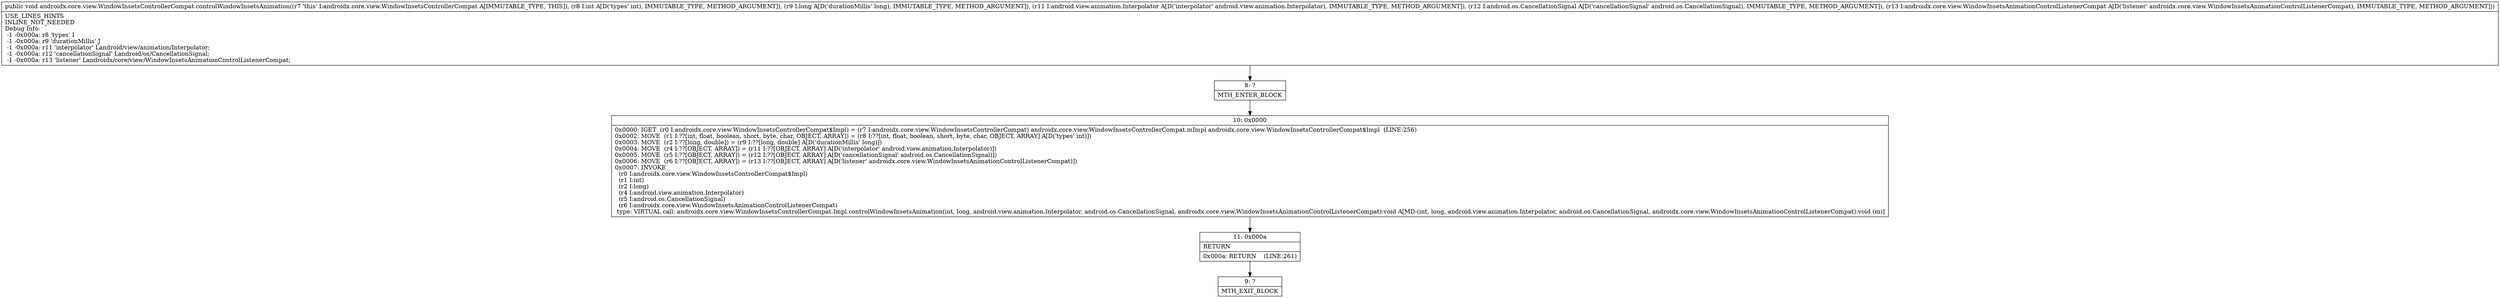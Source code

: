 digraph "CFG forandroidx.core.view.WindowInsetsControllerCompat.controlWindowInsetsAnimation(IJLandroid\/view\/animation\/Interpolator;Landroid\/os\/CancellationSignal;Landroidx\/core\/view\/WindowInsetsAnimationControlListenerCompat;)V" {
Node_8 [shape=record,label="{8\:\ ?|MTH_ENTER_BLOCK\l}"];
Node_10 [shape=record,label="{10\:\ 0x0000|0x0000: IGET  (r0 I:androidx.core.view.WindowInsetsControllerCompat$Impl) = (r7 I:androidx.core.view.WindowInsetsControllerCompat) androidx.core.view.WindowInsetsControllerCompat.mImpl androidx.core.view.WindowInsetsControllerCompat$Impl  (LINE:256)\l0x0002: MOVE  (r1 I:??[int, float, boolean, short, byte, char, OBJECT, ARRAY]) = (r8 I:??[int, float, boolean, short, byte, char, OBJECT, ARRAY] A[D('types' int)]) \l0x0003: MOVE  (r2 I:??[long, double]) = (r9 I:??[long, double] A[D('durationMillis' long)]) \l0x0004: MOVE  (r4 I:??[OBJECT, ARRAY]) = (r11 I:??[OBJECT, ARRAY] A[D('interpolator' android.view.animation.Interpolator)]) \l0x0005: MOVE  (r5 I:??[OBJECT, ARRAY]) = (r12 I:??[OBJECT, ARRAY] A[D('cancellationSignal' android.os.CancellationSignal)]) \l0x0006: MOVE  (r6 I:??[OBJECT, ARRAY]) = (r13 I:??[OBJECT, ARRAY] A[D('listener' androidx.core.view.WindowInsetsAnimationControlListenerCompat)]) \l0x0007: INVOKE  \l  (r0 I:androidx.core.view.WindowInsetsControllerCompat$Impl)\l  (r1 I:int)\l  (r2 I:long)\l  (r4 I:android.view.animation.Interpolator)\l  (r5 I:android.os.CancellationSignal)\l  (r6 I:androidx.core.view.WindowInsetsAnimationControlListenerCompat)\l type: VIRTUAL call: androidx.core.view.WindowInsetsControllerCompat.Impl.controlWindowInsetsAnimation(int, long, android.view.animation.Interpolator, android.os.CancellationSignal, androidx.core.view.WindowInsetsAnimationControlListenerCompat):void A[MD:(int, long, android.view.animation.Interpolator, android.os.CancellationSignal, androidx.core.view.WindowInsetsAnimationControlListenerCompat):void (m)]\l}"];
Node_11 [shape=record,label="{11\:\ 0x000a|RETURN\l|0x000a: RETURN    (LINE:261)\l}"];
Node_9 [shape=record,label="{9\:\ ?|MTH_EXIT_BLOCK\l}"];
MethodNode[shape=record,label="{public void androidx.core.view.WindowInsetsControllerCompat.controlWindowInsetsAnimation((r7 'this' I:androidx.core.view.WindowInsetsControllerCompat A[IMMUTABLE_TYPE, THIS]), (r8 I:int A[D('types' int), IMMUTABLE_TYPE, METHOD_ARGUMENT]), (r9 I:long A[D('durationMillis' long), IMMUTABLE_TYPE, METHOD_ARGUMENT]), (r11 I:android.view.animation.Interpolator A[D('interpolator' android.view.animation.Interpolator), IMMUTABLE_TYPE, METHOD_ARGUMENT]), (r12 I:android.os.CancellationSignal A[D('cancellationSignal' android.os.CancellationSignal), IMMUTABLE_TYPE, METHOD_ARGUMENT]), (r13 I:androidx.core.view.WindowInsetsAnimationControlListenerCompat A[D('listener' androidx.core.view.WindowInsetsAnimationControlListenerCompat), IMMUTABLE_TYPE, METHOD_ARGUMENT]))  | USE_LINES_HINTS\lINLINE_NOT_NEEDED\lDebug Info:\l  \-1 \-0x000a: r8 'types' I\l  \-1 \-0x000a: r9 'durationMillis' J\l  \-1 \-0x000a: r11 'interpolator' Landroid\/view\/animation\/Interpolator;\l  \-1 \-0x000a: r12 'cancellationSignal' Landroid\/os\/CancellationSignal;\l  \-1 \-0x000a: r13 'listener' Landroidx\/core\/view\/WindowInsetsAnimationControlListenerCompat;\l}"];
MethodNode -> Node_8;Node_8 -> Node_10;
Node_10 -> Node_11;
Node_11 -> Node_9;
}

